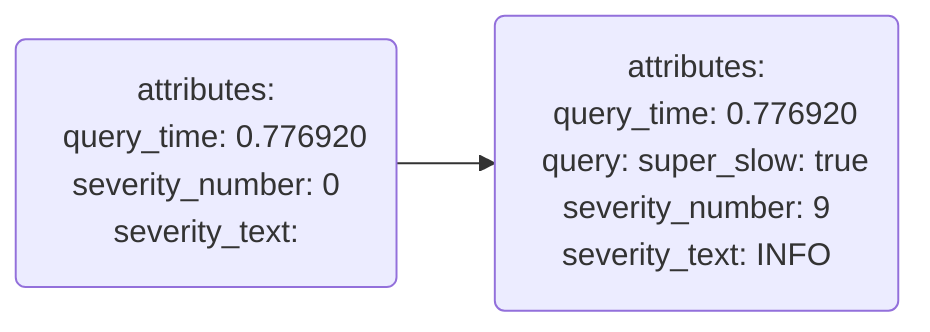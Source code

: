 flowchart LR
    log0(attributes: 
&nbsp;&nbsp;query_time: 0.776920
severity_number: 0 
severity_text:
    )
    log1(attributes: 
&nbsp;&nbsp;query_time: 0.776920
&nbsp;&nbsp;query: super_slow: true
severity_number: 9
severity_text: INFO
    )
    log0 --> log1